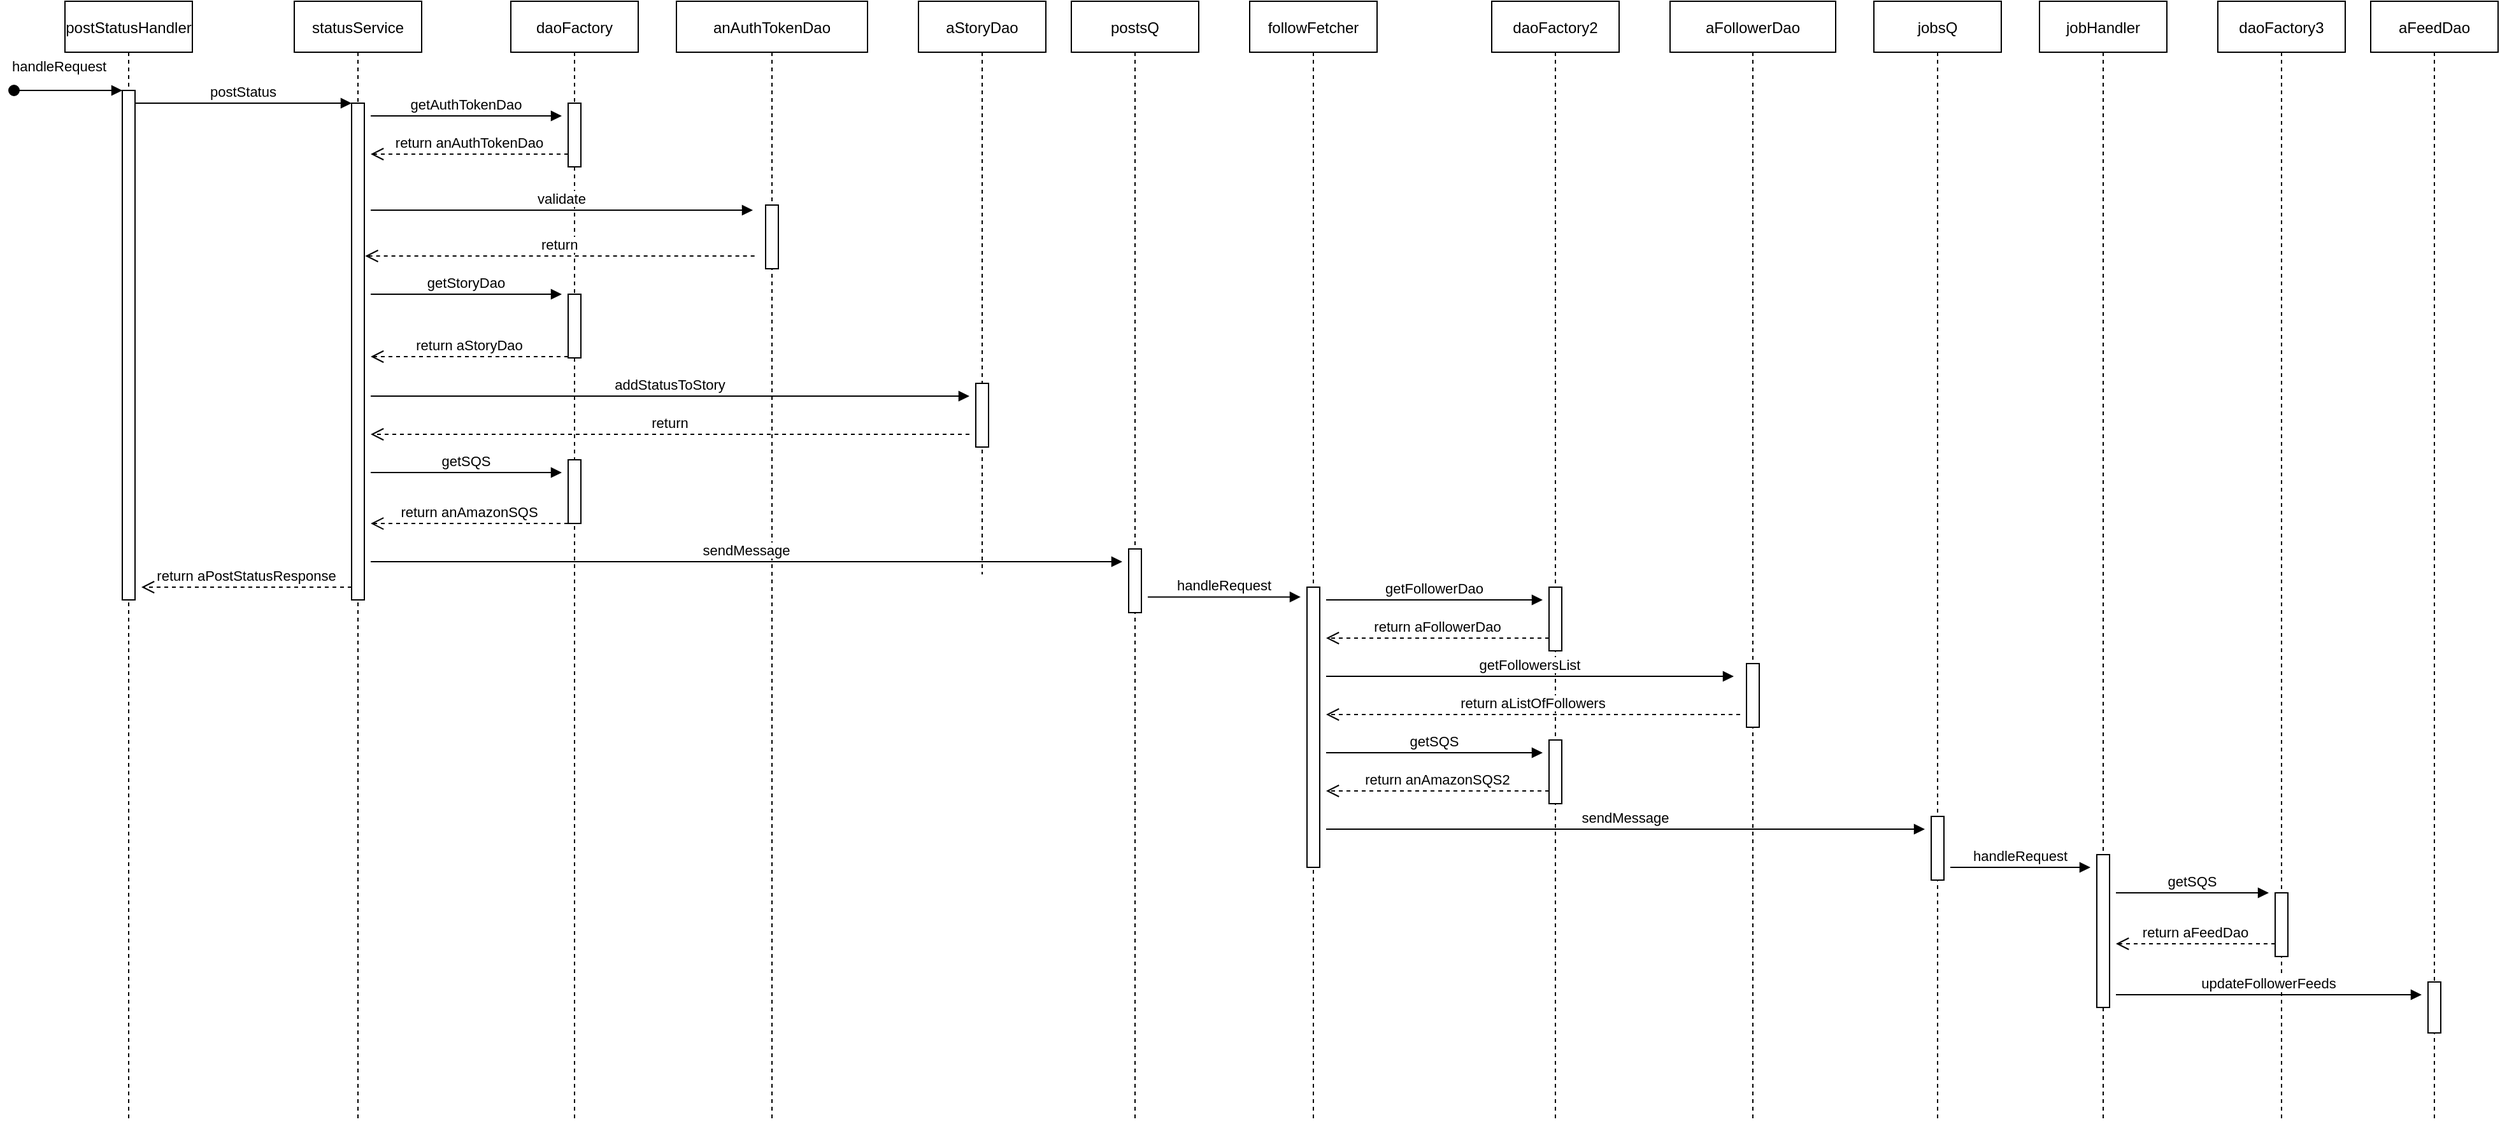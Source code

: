 <mxfile version="16.6.5" type="github">
  <diagram id="kgpKYQtTHZ0yAKxKKP6v" name="Page-1">
    <mxGraphModel dx="1504" dy="644" grid="1" gridSize="10" guides="1" tooltips="1" connect="1" arrows="1" fold="1" page="1" pageScale="1" pageWidth="850" pageHeight="1100" math="0" shadow="0">
      <root>
        <mxCell id="0" />
        <mxCell id="1" parent="0" />
        <mxCell id="3nuBFxr9cyL0pnOWT2aG-1" value="postStatusHandler" style="shape=umlLifeline;perimeter=lifelinePerimeter;container=1;collapsible=0;recursiveResize=0;rounded=0;shadow=0;strokeWidth=1;" parent="1" vertex="1">
          <mxGeometry x="120" y="80" width="100" height="880" as="geometry" />
        </mxCell>
        <mxCell id="3nuBFxr9cyL0pnOWT2aG-2" value="" style="points=[];perimeter=orthogonalPerimeter;rounded=0;shadow=0;strokeWidth=1;" parent="3nuBFxr9cyL0pnOWT2aG-1" vertex="1">
          <mxGeometry x="45" y="70" width="10" height="400" as="geometry" />
        </mxCell>
        <mxCell id="3nuBFxr9cyL0pnOWT2aG-3" value="handleRequest" style="verticalAlign=bottom;startArrow=oval;endArrow=block;startSize=8;shadow=0;strokeWidth=1;" parent="3nuBFxr9cyL0pnOWT2aG-1" target="3nuBFxr9cyL0pnOWT2aG-2" edge="1">
          <mxGeometry x="-0.167" y="10" relative="1" as="geometry">
            <mxPoint x="-40" y="70" as="sourcePoint" />
            <mxPoint as="offset" />
          </mxGeometry>
        </mxCell>
        <mxCell id="3nuBFxr9cyL0pnOWT2aG-5" value="statusService" style="shape=umlLifeline;perimeter=lifelinePerimeter;container=1;collapsible=0;recursiveResize=0;rounded=0;shadow=0;strokeWidth=1;" parent="1" vertex="1">
          <mxGeometry x="300" y="80" width="100" height="880" as="geometry" />
        </mxCell>
        <mxCell id="3nuBFxr9cyL0pnOWT2aG-6" value="" style="points=[];perimeter=orthogonalPerimeter;rounded=0;shadow=0;strokeWidth=1;" parent="3nuBFxr9cyL0pnOWT2aG-5" vertex="1">
          <mxGeometry x="45" y="80" width="10" height="390" as="geometry" />
        </mxCell>
        <mxCell id="3nuBFxr9cyL0pnOWT2aG-8" value="postStatus" style="verticalAlign=bottom;endArrow=block;entryX=0;entryY=0;shadow=0;strokeWidth=1;" parent="1" source="3nuBFxr9cyL0pnOWT2aG-2" target="3nuBFxr9cyL0pnOWT2aG-6" edge="1">
          <mxGeometry relative="1" as="geometry">
            <mxPoint x="275" y="160" as="sourcePoint" />
          </mxGeometry>
        </mxCell>
        <mxCell id="8Z1b3bNdNyz0HPnYyta1-1" value="daoFactory" style="shape=umlLifeline;perimeter=lifelinePerimeter;container=1;collapsible=0;recursiveResize=0;rounded=0;shadow=0;strokeWidth=1;" vertex="1" parent="1">
          <mxGeometry x="470" y="80" width="100" height="880" as="geometry" />
        </mxCell>
        <mxCell id="8Z1b3bNdNyz0HPnYyta1-2" value="" style="points=[];perimeter=orthogonalPerimeter;rounded=0;shadow=0;strokeWidth=1;" vertex="1" parent="8Z1b3bNdNyz0HPnYyta1-1">
          <mxGeometry x="45" y="80" width="10" height="50" as="geometry" />
        </mxCell>
        <mxCell id="8Z1b3bNdNyz0HPnYyta1-3" value="getAuthTokenDao" style="verticalAlign=bottom;endArrow=block;shadow=0;strokeWidth=1;" edge="1" parent="8Z1b3bNdNyz0HPnYyta1-1">
          <mxGeometry relative="1" as="geometry">
            <mxPoint x="-110" y="90" as="sourcePoint" />
            <mxPoint x="40" y="90" as="targetPoint" />
          </mxGeometry>
        </mxCell>
        <mxCell id="8Z1b3bNdNyz0HPnYyta1-4" value="return anAuthTokenDao" style="verticalAlign=bottom;endArrow=open;dashed=1;endSize=8;exitX=0;exitY=0.95;shadow=0;strokeWidth=1;" edge="1" parent="8Z1b3bNdNyz0HPnYyta1-1">
          <mxGeometry relative="1" as="geometry">
            <mxPoint x="-110" y="120" as="targetPoint" />
            <mxPoint x="45" y="120.0" as="sourcePoint" />
          </mxGeometry>
        </mxCell>
        <mxCell id="8Z1b3bNdNyz0HPnYyta1-15" value="" style="points=[];perimeter=orthogonalPerimeter;rounded=0;shadow=0;strokeWidth=1;" vertex="1" parent="8Z1b3bNdNyz0HPnYyta1-1">
          <mxGeometry x="45" y="230" width="10" height="50" as="geometry" />
        </mxCell>
        <mxCell id="8Z1b3bNdNyz0HPnYyta1-17" value="return aStoryDao" style="verticalAlign=bottom;endArrow=open;dashed=1;endSize=8;exitX=0;exitY=0.95;shadow=0;strokeWidth=1;" edge="1" parent="8Z1b3bNdNyz0HPnYyta1-1">
          <mxGeometry relative="1" as="geometry">
            <mxPoint x="-110" y="279" as="targetPoint" />
            <mxPoint x="45" y="278.95" as="sourcePoint" />
          </mxGeometry>
        </mxCell>
        <mxCell id="8Z1b3bNdNyz0HPnYyta1-18" value="addStatusToStory" style="verticalAlign=bottom;endArrow=block;shadow=0;strokeWidth=1;" edge="1" parent="8Z1b3bNdNyz0HPnYyta1-1">
          <mxGeometry relative="1" as="geometry">
            <mxPoint x="-110" y="310" as="sourcePoint" />
            <mxPoint x="360" y="310" as="targetPoint" />
          </mxGeometry>
        </mxCell>
        <mxCell id="8Z1b3bNdNyz0HPnYyta1-20" value="" style="points=[];perimeter=orthogonalPerimeter;rounded=0;shadow=0;strokeWidth=1;" vertex="1" parent="8Z1b3bNdNyz0HPnYyta1-1">
          <mxGeometry x="45" y="360" width="10" height="50" as="geometry" />
        </mxCell>
        <mxCell id="8Z1b3bNdNyz0HPnYyta1-21" value="getSQS" style="verticalAlign=bottom;endArrow=block;shadow=0;strokeWidth=1;" edge="1" parent="8Z1b3bNdNyz0HPnYyta1-1">
          <mxGeometry relative="1" as="geometry">
            <mxPoint x="-110" y="370" as="sourcePoint" />
            <mxPoint x="40" y="370" as="targetPoint" />
          </mxGeometry>
        </mxCell>
        <mxCell id="8Z1b3bNdNyz0HPnYyta1-5" value="anAuthTokenDao" style="shape=umlLifeline;perimeter=lifelinePerimeter;container=1;collapsible=0;recursiveResize=0;rounded=0;shadow=0;strokeWidth=1;" vertex="1" parent="1">
          <mxGeometry x="600" y="80" width="150" height="880" as="geometry" />
        </mxCell>
        <mxCell id="8Z1b3bNdNyz0HPnYyta1-6" value="" style="points=[];perimeter=orthogonalPerimeter;rounded=0;shadow=0;strokeWidth=1;" vertex="1" parent="8Z1b3bNdNyz0HPnYyta1-5">
          <mxGeometry x="70" y="160" width="10" height="50" as="geometry" />
        </mxCell>
        <mxCell id="8Z1b3bNdNyz0HPnYyta1-10" value="return" style="verticalAlign=bottom;endArrow=open;dashed=1;endSize=8;exitX=0;exitY=0.95;shadow=0;strokeWidth=1;" edge="1" parent="8Z1b3bNdNyz0HPnYyta1-5">
          <mxGeometry relative="1" as="geometry">
            <mxPoint x="-244.333" y="200.0" as="targetPoint" />
            <mxPoint x="61.33" y="200.0" as="sourcePoint" />
          </mxGeometry>
        </mxCell>
        <mxCell id="8Z1b3bNdNyz0HPnYyta1-25" value="sendMessage" style="verticalAlign=bottom;endArrow=block;shadow=0;strokeWidth=1;" edge="1" parent="8Z1b3bNdNyz0HPnYyta1-5">
          <mxGeometry relative="1" as="geometry">
            <mxPoint x="-240" y="440" as="sourcePoint" />
            <mxPoint x="350" y="440" as="targetPoint" />
          </mxGeometry>
        </mxCell>
        <mxCell id="8Z1b3bNdNyz0HPnYyta1-9" value="validate" style="verticalAlign=bottom;endArrow=block;shadow=0;strokeWidth=1;" edge="1" parent="1">
          <mxGeometry relative="1" as="geometry">
            <mxPoint x="360" y="244" as="sourcePoint" />
            <mxPoint x="660" y="244" as="targetPoint" />
          </mxGeometry>
        </mxCell>
        <mxCell id="8Z1b3bNdNyz0HPnYyta1-11" value="aStoryDao" style="shape=umlLifeline;perimeter=lifelinePerimeter;container=1;collapsible=0;recursiveResize=0;rounded=0;shadow=0;strokeWidth=1;" vertex="1" parent="1">
          <mxGeometry x="790" y="80" width="100" height="450" as="geometry" />
        </mxCell>
        <mxCell id="8Z1b3bNdNyz0HPnYyta1-12" value="" style="points=[];perimeter=orthogonalPerimeter;rounded=0;shadow=0;strokeWidth=1;" vertex="1" parent="8Z1b3bNdNyz0HPnYyta1-11">
          <mxGeometry x="45" y="300" width="10" height="50" as="geometry" />
        </mxCell>
        <mxCell id="8Z1b3bNdNyz0HPnYyta1-16" value="getStoryDao" style="verticalAlign=bottom;endArrow=block;shadow=0;strokeWidth=1;" edge="1" parent="1">
          <mxGeometry relative="1" as="geometry">
            <mxPoint x="360" y="310" as="sourcePoint" />
            <mxPoint x="510" y="310" as="targetPoint" />
          </mxGeometry>
        </mxCell>
        <mxCell id="8Z1b3bNdNyz0HPnYyta1-19" value="return" style="verticalAlign=bottom;endArrow=open;dashed=1;endSize=8;shadow=0;strokeWidth=1;" edge="1" parent="1">
          <mxGeometry relative="1" as="geometry">
            <mxPoint x="360" y="420" as="targetPoint" />
            <mxPoint x="830" y="420" as="sourcePoint" />
          </mxGeometry>
        </mxCell>
        <mxCell id="8Z1b3bNdNyz0HPnYyta1-22" value="return anAmazonSQS" style="verticalAlign=bottom;endArrow=open;dashed=1;endSize=8;exitX=0;exitY=0.95;shadow=0;strokeWidth=1;" edge="1" parent="1">
          <mxGeometry relative="1" as="geometry">
            <mxPoint x="360" y="490.05" as="targetPoint" />
            <mxPoint x="515" y="490.0" as="sourcePoint" />
          </mxGeometry>
        </mxCell>
        <mxCell id="8Z1b3bNdNyz0HPnYyta1-23" value="postsQ" style="shape=umlLifeline;perimeter=lifelinePerimeter;container=1;collapsible=0;recursiveResize=0;rounded=0;shadow=0;strokeWidth=1;" vertex="1" parent="1">
          <mxGeometry x="910" y="80" width="100" height="880" as="geometry" />
        </mxCell>
        <mxCell id="8Z1b3bNdNyz0HPnYyta1-24" value="" style="points=[];perimeter=orthogonalPerimeter;rounded=0;shadow=0;strokeWidth=1;" vertex="1" parent="8Z1b3bNdNyz0HPnYyta1-23">
          <mxGeometry x="45" y="430" width="10" height="50" as="geometry" />
        </mxCell>
        <mxCell id="8Z1b3bNdNyz0HPnYyta1-27" value="return aPostStatusResponse" style="verticalAlign=bottom;endArrow=open;dashed=1;endSize=8;exitX=0;exitY=0.95;shadow=0;strokeWidth=1;" edge="1" parent="1">
          <mxGeometry relative="1" as="geometry">
            <mxPoint x="180" y="540" as="targetPoint" />
            <mxPoint x="345" y="540.0" as="sourcePoint" />
          </mxGeometry>
        </mxCell>
        <mxCell id="8Z1b3bNdNyz0HPnYyta1-28" value="followFetcher" style="shape=umlLifeline;perimeter=lifelinePerimeter;container=1;collapsible=0;recursiveResize=0;rounded=0;shadow=0;strokeWidth=1;" vertex="1" parent="1">
          <mxGeometry x="1050" y="80" width="100" height="880" as="geometry" />
        </mxCell>
        <mxCell id="8Z1b3bNdNyz0HPnYyta1-29" value="" style="points=[];perimeter=orthogonalPerimeter;rounded=0;shadow=0;strokeWidth=1;" vertex="1" parent="8Z1b3bNdNyz0HPnYyta1-28">
          <mxGeometry x="45" y="460" width="10" height="220" as="geometry" />
        </mxCell>
        <mxCell id="8Z1b3bNdNyz0HPnYyta1-30" value="handleRequest" style="verticalAlign=bottom;endArrow=block;shadow=0;strokeWidth=1;" edge="1" parent="1">
          <mxGeometry relative="1" as="geometry">
            <mxPoint x="970" y="547.7" as="sourcePoint" />
            <mxPoint x="1090" y="547.7" as="targetPoint" />
          </mxGeometry>
        </mxCell>
        <mxCell id="8Z1b3bNdNyz0HPnYyta1-31" value="daoFactory2" style="shape=umlLifeline;perimeter=lifelinePerimeter;container=1;collapsible=0;recursiveResize=0;rounded=0;shadow=0;strokeWidth=1;" vertex="1" parent="1">
          <mxGeometry x="1240" y="80" width="100" height="880" as="geometry" />
        </mxCell>
        <mxCell id="8Z1b3bNdNyz0HPnYyta1-32" value="" style="points=[];perimeter=orthogonalPerimeter;rounded=0;shadow=0;strokeWidth=1;" vertex="1" parent="8Z1b3bNdNyz0HPnYyta1-31">
          <mxGeometry x="45" y="460" width="10" height="50" as="geometry" />
        </mxCell>
        <mxCell id="8Z1b3bNdNyz0HPnYyta1-33" value="getFollowerDao" style="verticalAlign=bottom;endArrow=block;shadow=0;strokeWidth=1;" edge="1" parent="8Z1b3bNdNyz0HPnYyta1-31">
          <mxGeometry relative="1" as="geometry">
            <mxPoint x="-130" y="470" as="sourcePoint" />
            <mxPoint x="40" y="470" as="targetPoint" />
          </mxGeometry>
        </mxCell>
        <mxCell id="8Z1b3bNdNyz0HPnYyta1-34" value="return aFollowerDao" style="verticalAlign=bottom;endArrow=open;dashed=1;endSize=8;exitX=0;exitY=0.95;shadow=0;strokeWidth=1;" edge="1" parent="8Z1b3bNdNyz0HPnYyta1-31">
          <mxGeometry relative="1" as="geometry">
            <mxPoint x="-130" y="500" as="targetPoint" />
            <mxPoint x="45" y="500.0" as="sourcePoint" />
          </mxGeometry>
        </mxCell>
        <mxCell id="8Z1b3bNdNyz0HPnYyta1-41" value="" style="points=[];perimeter=orthogonalPerimeter;rounded=0;shadow=0;strokeWidth=1;" vertex="1" parent="8Z1b3bNdNyz0HPnYyta1-31">
          <mxGeometry x="45" y="580" width="10" height="50" as="geometry" />
        </mxCell>
        <mxCell id="8Z1b3bNdNyz0HPnYyta1-42" value="getSQS" style="verticalAlign=bottom;endArrow=block;shadow=0;strokeWidth=1;" edge="1" parent="8Z1b3bNdNyz0HPnYyta1-31">
          <mxGeometry relative="1" as="geometry">
            <mxPoint x="-130" y="590" as="sourcePoint" />
            <mxPoint x="40" y="590" as="targetPoint" />
          </mxGeometry>
        </mxCell>
        <mxCell id="8Z1b3bNdNyz0HPnYyta1-43" value="return anAmazonSQS2" style="verticalAlign=bottom;endArrow=open;dashed=1;endSize=8;exitX=0;exitY=0.95;shadow=0;strokeWidth=1;" edge="1" parent="8Z1b3bNdNyz0HPnYyta1-31">
          <mxGeometry relative="1" as="geometry">
            <mxPoint x="-130" y="620" as="targetPoint" />
            <mxPoint x="45" y="620.0" as="sourcePoint" />
          </mxGeometry>
        </mxCell>
        <mxCell id="8Z1b3bNdNyz0HPnYyta1-35" value="aFollowerDao" style="shape=umlLifeline;perimeter=lifelinePerimeter;container=1;collapsible=0;recursiveResize=0;rounded=0;shadow=0;strokeWidth=1;" vertex="1" parent="1">
          <mxGeometry x="1380" y="80" width="130" height="880" as="geometry" />
        </mxCell>
        <mxCell id="8Z1b3bNdNyz0HPnYyta1-36" value="" style="points=[];perimeter=orthogonalPerimeter;rounded=0;shadow=0;strokeWidth=1;" vertex="1" parent="8Z1b3bNdNyz0HPnYyta1-35">
          <mxGeometry x="60" y="520" width="10" height="50" as="geometry" />
        </mxCell>
        <mxCell id="8Z1b3bNdNyz0HPnYyta1-39" value="getFollowersList" style="verticalAlign=bottom;endArrow=block;shadow=0;strokeWidth=1;" edge="1" parent="1">
          <mxGeometry relative="1" as="geometry">
            <mxPoint x="1110" y="610" as="sourcePoint" />
            <mxPoint x="1430" y="610" as="targetPoint" />
          </mxGeometry>
        </mxCell>
        <mxCell id="8Z1b3bNdNyz0HPnYyta1-40" value="return aListOfFollowers" style="verticalAlign=bottom;endArrow=open;dashed=1;endSize=8;exitX=0;exitY=0.95;shadow=0;strokeWidth=1;" edge="1" parent="1">
          <mxGeometry relative="1" as="geometry">
            <mxPoint x="1110" y="640" as="targetPoint" />
            <mxPoint x="1435" y="640.0" as="sourcePoint" />
          </mxGeometry>
        </mxCell>
        <mxCell id="8Z1b3bNdNyz0HPnYyta1-44" value="sendMessage" style="verticalAlign=bottom;endArrow=block;shadow=0;strokeWidth=1;" edge="1" parent="1">
          <mxGeometry relative="1" as="geometry">
            <mxPoint x="1110" y="730" as="sourcePoint" />
            <mxPoint x="1580" y="730" as="targetPoint" />
          </mxGeometry>
        </mxCell>
        <mxCell id="8Z1b3bNdNyz0HPnYyta1-45" value="jobsQ" style="shape=umlLifeline;perimeter=lifelinePerimeter;container=1;collapsible=0;recursiveResize=0;rounded=0;shadow=0;strokeWidth=1;" vertex="1" parent="1">
          <mxGeometry x="1540" y="80" width="100" height="880" as="geometry" />
        </mxCell>
        <mxCell id="8Z1b3bNdNyz0HPnYyta1-49" value="" style="points=[];perimeter=orthogonalPerimeter;rounded=0;shadow=0;strokeWidth=1;" vertex="1" parent="8Z1b3bNdNyz0HPnYyta1-45">
          <mxGeometry x="45" y="640" width="10" height="50" as="geometry" />
        </mxCell>
        <mxCell id="8Z1b3bNdNyz0HPnYyta1-52" value="jobHandler" style="shape=umlLifeline;perimeter=lifelinePerimeter;container=1;collapsible=0;recursiveResize=0;rounded=0;shadow=0;strokeWidth=1;" vertex="1" parent="1">
          <mxGeometry x="1670" y="80" width="100" height="880" as="geometry" />
        </mxCell>
        <mxCell id="8Z1b3bNdNyz0HPnYyta1-53" value="" style="points=[];perimeter=orthogonalPerimeter;rounded=0;shadow=0;strokeWidth=1;" vertex="1" parent="8Z1b3bNdNyz0HPnYyta1-52">
          <mxGeometry x="45" y="670" width="10" height="120" as="geometry" />
        </mxCell>
        <mxCell id="8Z1b3bNdNyz0HPnYyta1-54" value="handleRequest" style="verticalAlign=bottom;endArrow=block;shadow=0;strokeWidth=1;" edge="1" parent="8Z1b3bNdNyz0HPnYyta1-52">
          <mxGeometry relative="1" as="geometry">
            <mxPoint x="-70" y="680" as="sourcePoint" />
            <mxPoint x="40" y="680" as="targetPoint" />
          </mxGeometry>
        </mxCell>
        <mxCell id="8Z1b3bNdNyz0HPnYyta1-55" value="daoFactory3" style="shape=umlLifeline;perimeter=lifelinePerimeter;container=1;collapsible=0;recursiveResize=0;rounded=0;shadow=0;strokeWidth=1;" vertex="1" parent="1">
          <mxGeometry x="1810" y="80" width="100" height="880" as="geometry" />
        </mxCell>
        <mxCell id="8Z1b3bNdNyz0HPnYyta1-59" value="" style="points=[];perimeter=orthogonalPerimeter;rounded=0;shadow=0;strokeWidth=1;" vertex="1" parent="8Z1b3bNdNyz0HPnYyta1-55">
          <mxGeometry x="45" y="700" width="10" height="50" as="geometry" />
        </mxCell>
        <mxCell id="8Z1b3bNdNyz0HPnYyta1-60" value="getSQS" style="verticalAlign=bottom;endArrow=block;shadow=0;strokeWidth=1;" edge="1" parent="8Z1b3bNdNyz0HPnYyta1-55">
          <mxGeometry relative="1" as="geometry">
            <mxPoint x="-80" y="700" as="sourcePoint" />
            <mxPoint x="40" y="700" as="targetPoint" />
          </mxGeometry>
        </mxCell>
        <mxCell id="8Z1b3bNdNyz0HPnYyta1-61" value="return aFeedDao" style="verticalAlign=bottom;endArrow=open;dashed=1;endSize=8;exitX=0;exitY=0.95;shadow=0;strokeWidth=1;" edge="1" parent="8Z1b3bNdNyz0HPnYyta1-55">
          <mxGeometry relative="1" as="geometry">
            <mxPoint x="-80" y="740" as="targetPoint" />
            <mxPoint x="45" y="740.0" as="sourcePoint" />
          </mxGeometry>
        </mxCell>
        <mxCell id="8Z1b3bNdNyz0HPnYyta1-62" value="aFeedDao" style="shape=umlLifeline;perimeter=lifelinePerimeter;container=1;collapsible=0;recursiveResize=0;rounded=0;shadow=0;strokeWidth=1;" vertex="1" parent="1">
          <mxGeometry x="1930" y="80" width="100" height="880" as="geometry" />
        </mxCell>
        <mxCell id="8Z1b3bNdNyz0HPnYyta1-63" value="" style="points=[];perimeter=orthogonalPerimeter;rounded=0;shadow=0;strokeWidth=1;" vertex="1" parent="8Z1b3bNdNyz0HPnYyta1-62">
          <mxGeometry x="45" y="770" width="10" height="40" as="geometry" />
        </mxCell>
        <mxCell id="8Z1b3bNdNyz0HPnYyta1-64" value="updateFollowerFeeds" style="verticalAlign=bottom;endArrow=block;shadow=0;strokeWidth=1;" edge="1" parent="1">
          <mxGeometry relative="1" as="geometry">
            <mxPoint x="1730" y="860" as="sourcePoint" />
            <mxPoint x="1970" y="860" as="targetPoint" />
          </mxGeometry>
        </mxCell>
      </root>
    </mxGraphModel>
  </diagram>
</mxfile>
